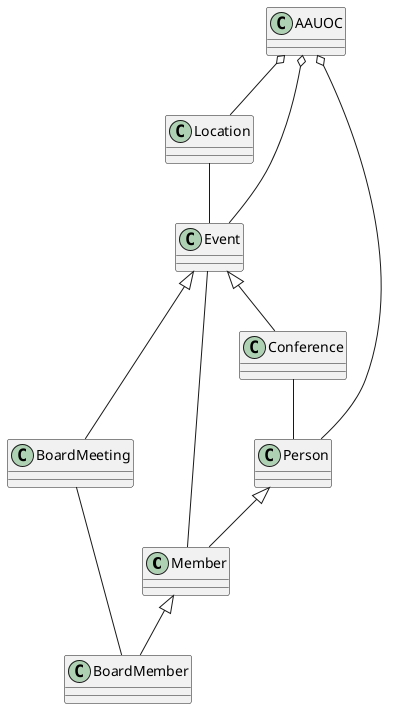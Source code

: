 @startuml
class Member{
}

class BoardMember {
}

class Event {
}

class Conference {
}

class BoardMeeting {
}

class Location {
}

class Person {
}

class AAUOC {
}

Event <|-- Conference
Event <|-- BoardMeeting

Person <|-- Member
Member <|-- BoardMember

AAUOC o-- Event
AAUOC o-- Person
AAUOC o-- Location

Location -- Event
Event -- Member
BoardMeeting -- BoardMember
Conference -- Person

@enduml